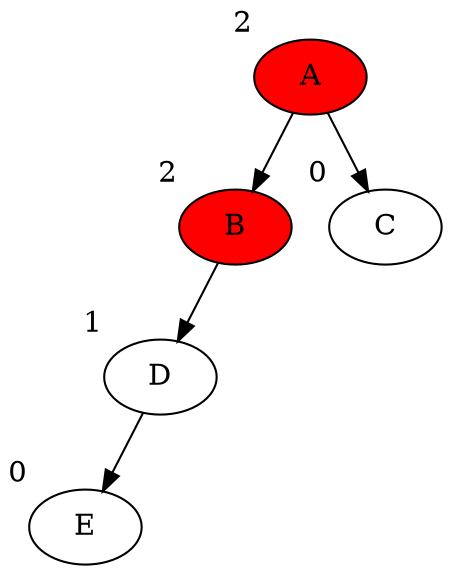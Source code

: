 strict digraph {
    A [style = filled, xlabel = "2", fillcolor = red];
    B [style = filled, xlabel = "2", fillcolor = red];
    C [xlabel = "0"];
    D [xlabel = "1"];
    E [xlabel = "0"];
    A -> B;
    A -> C;
    B -> D;
    D -> E;
    
    f [style=invis];
    g [style=invis];
    B -> f [style=invis];
    D -> g [style=invis]; 
}
